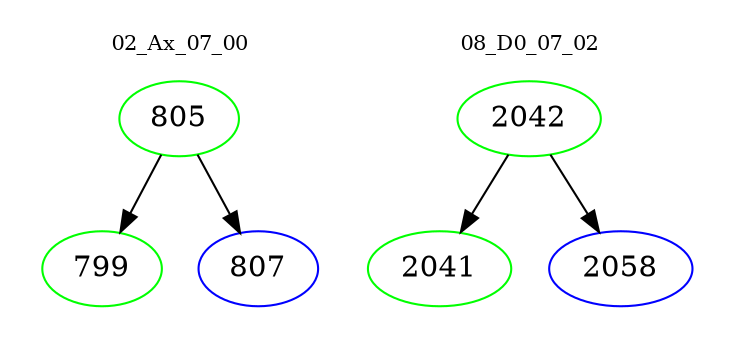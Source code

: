 digraph{
subgraph cluster_0 {
color = white
label = "02_Ax_07_00";
fontsize=10;
T0_805 [label="805", color="green"]
T0_805 -> T0_799 [color="black"]
T0_799 [label="799", color="green"]
T0_805 -> T0_807 [color="black"]
T0_807 [label="807", color="blue"]
}
subgraph cluster_1 {
color = white
label = "08_D0_07_02";
fontsize=10;
T1_2042 [label="2042", color="green"]
T1_2042 -> T1_2041 [color="black"]
T1_2041 [label="2041", color="green"]
T1_2042 -> T1_2058 [color="black"]
T1_2058 [label="2058", color="blue"]
}
}
